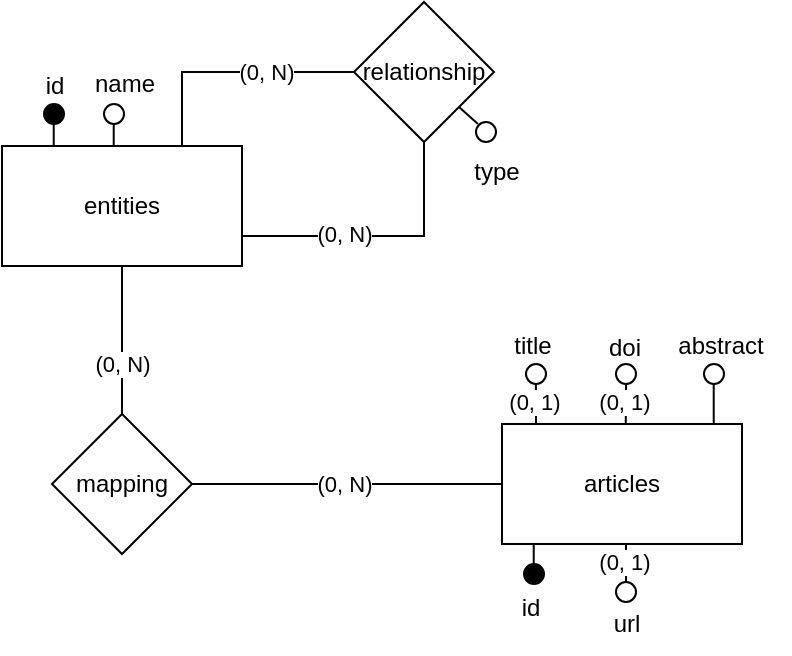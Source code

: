 <mxfile version="26.1.2">
  <diagram name="Pagina-1" id="vPcN0hnayy_FRFj_nkMS">
    <mxGraphModel dx="733" dy="390" grid="1" gridSize="10" guides="1" tooltips="1" connect="1" arrows="1" fold="1" page="1" pageScale="1" pageWidth="1169" pageHeight="827" math="0" shadow="0">
      <root>
        <mxCell id="0" />
        <mxCell id="1" parent="0" />
        <mxCell id="Na22EOA5AiIz2a0cMDEV-14" style="edgeStyle=orthogonalEdgeStyle;rounded=0;orthogonalLoop=1;jettySize=auto;html=1;exitX=0.5;exitY=1;exitDx=0;exitDy=0;entryX=0.5;entryY=0;entryDx=0;entryDy=0;strokeColor=default;align=center;verticalAlign=middle;fontFamily=Helvetica;fontSize=11;fontColor=default;labelBackgroundColor=default;startFill=0;endArrow=none;" parent="1" source="Na22EOA5AiIz2a0cMDEV-1" target="Na22EOA5AiIz2a0cMDEV-5" edge="1">
          <mxGeometry relative="1" as="geometry" />
        </mxCell>
        <mxCell id="Na22EOA5AiIz2a0cMDEV-17" value="(0, N)" style="edgeLabel;html=1;align=center;verticalAlign=middle;resizable=0;points=[];" parent="Na22EOA5AiIz2a0cMDEV-14" vertex="1" connectable="0">
          <mxGeometry x="0.306" relative="1" as="geometry">
            <mxPoint as="offset" />
          </mxGeometry>
        </mxCell>
        <mxCell id="Zt1EHSIGMDrtBei7KwL_-3" style="edgeStyle=orthogonalEdgeStyle;rounded=0;orthogonalLoop=1;jettySize=auto;html=1;exitX=0.75;exitY=0;exitDx=0;exitDy=0;entryX=0;entryY=0.5;entryDx=0;entryDy=0;endArrow=none;startFill=0;" parent="1" source="Na22EOA5AiIz2a0cMDEV-1" target="Zt1EHSIGMDrtBei7KwL_-2" edge="1">
          <mxGeometry relative="1" as="geometry" />
        </mxCell>
        <mxCell id="Zt1EHSIGMDrtBei7KwL_-11" value="(0, N)" style="edgeLabel;html=1;align=center;verticalAlign=middle;resizable=0;points=[];" parent="Zt1EHSIGMDrtBei7KwL_-3" vertex="1" connectable="0">
          <mxGeometry x="0.281" relative="1" as="geometry">
            <mxPoint as="offset" />
          </mxGeometry>
        </mxCell>
        <mxCell id="Na22EOA5AiIz2a0cMDEV-1" value="entities" style="rounded=0;whiteSpace=wrap;html=1;" parent="1" vertex="1">
          <mxGeometry x="160" y="131" width="120" height="60" as="geometry" />
        </mxCell>
        <mxCell id="Na22EOA5AiIz2a0cMDEV-15" style="edgeStyle=orthogonalEdgeStyle;rounded=0;orthogonalLoop=1;jettySize=auto;html=1;exitX=1;exitY=0.5;exitDx=0;exitDy=0;entryX=0;entryY=0.5;entryDx=0;entryDy=0;strokeColor=default;align=center;verticalAlign=middle;fontFamily=Helvetica;fontSize=11;fontColor=default;labelBackgroundColor=default;startFill=0;endArrow=none;" parent="1" source="Na22EOA5AiIz2a0cMDEV-5" target="Na22EOA5AiIz2a0cMDEV-6" edge="1">
          <mxGeometry relative="1" as="geometry" />
        </mxCell>
        <mxCell id="Na22EOA5AiIz2a0cMDEV-16" value="(0, N)" style="edgeLabel;html=1;align=center;verticalAlign=middle;resizable=0;points=[];" parent="Na22EOA5AiIz2a0cMDEV-15" vertex="1" connectable="0">
          <mxGeometry x="-0.023" y="-1" relative="1" as="geometry">
            <mxPoint y="-1" as="offset" />
          </mxGeometry>
        </mxCell>
        <mxCell id="Na22EOA5AiIz2a0cMDEV-5" value="mapping" style="rhombus;whiteSpace=wrap;html=1;" parent="1" vertex="1">
          <mxGeometry x="185" y="265" width="70" height="70" as="geometry" />
        </mxCell>
        <mxCell id="Na22EOA5AiIz2a0cMDEV-6" value="articles" style="rounded=0;whiteSpace=wrap;html=1;" parent="1" vertex="1">
          <mxGeometry x="410" y="270" width="120" height="60" as="geometry" />
        </mxCell>
        <mxCell id="Na22EOA5AiIz2a0cMDEV-41" style="edgeStyle=orthogonalEdgeStyle;rounded=0;orthogonalLoop=1;jettySize=auto;html=1;exitX=0.25;exitY=0;exitDx=0;exitDy=0;strokeWidth=1;endArrow=none;startFill=0;curved=0;" parent="1" edge="1">
          <mxGeometry relative="1" as="geometry">
            <mxPoint x="215.86" y="120" as="targetPoint" />
            <mxPoint x="215.86" y="131" as="sourcePoint" />
          </mxGeometry>
        </mxCell>
        <mxCell id="Na22EOA5AiIz2a0cMDEV-42" value="" style="ellipse;whiteSpace=wrap;html=1;aspect=fixed;" parent="1" vertex="1">
          <mxGeometry x="211" y="110" width="10" height="10" as="geometry" />
        </mxCell>
        <mxCell id="Na22EOA5AiIz2a0cMDEV-43" style="edgeStyle=orthogonalEdgeStyle;rounded=0;orthogonalLoop=1;jettySize=auto;html=1;exitX=0.25;exitY=0;exitDx=0;exitDy=0;strokeWidth=1;endArrow=none;startFill=0;curved=0;" parent="1" edge="1">
          <mxGeometry relative="1" as="geometry">
            <mxPoint x="185.86" y="120" as="targetPoint" />
            <mxPoint x="185.86" y="131" as="sourcePoint" />
          </mxGeometry>
        </mxCell>
        <mxCell id="Na22EOA5AiIz2a0cMDEV-44" value="" style="ellipse;whiteSpace=wrap;html=1;aspect=fixed;fillColor=#000000;" parent="1" vertex="1">
          <mxGeometry x="181" y="110" width="10" height="10" as="geometry" />
        </mxCell>
        <mxCell id="Na22EOA5AiIz2a0cMDEV-45" style="edgeStyle=orthogonalEdgeStyle;rounded=0;orthogonalLoop=1;jettySize=auto;html=1;exitX=0.25;exitY=0;exitDx=0;exitDy=0;strokeWidth=1;endArrow=none;startFill=0;curved=0;" parent="1" edge="1">
          <mxGeometry relative="1" as="geometry">
            <mxPoint x="472" y="250" as="targetPoint" />
            <mxPoint x="471.88" y="270" as="sourcePoint" />
          </mxGeometry>
        </mxCell>
        <mxCell id="Na22EOA5AiIz2a0cMDEV-46" value="" style="ellipse;whiteSpace=wrap;html=1;aspect=fixed;" parent="1" vertex="1">
          <mxGeometry x="467" y="240" width="10" height="10" as="geometry" />
        </mxCell>
        <mxCell id="Na22EOA5AiIz2a0cMDEV-47" style="edgeStyle=orthogonalEdgeStyle;rounded=0;orthogonalLoop=1;jettySize=auto;html=1;strokeWidth=1;endArrow=none;startFill=0;curved=0;" parent="1" edge="1">
          <mxGeometry relative="1" as="geometry">
            <mxPoint x="426.95" y="250" as="targetPoint" />
            <mxPoint x="427" y="270" as="sourcePoint" />
          </mxGeometry>
        </mxCell>
        <mxCell id="Na22EOA5AiIz2a0cMDEV-48" value="" style="ellipse;whiteSpace=wrap;html=1;aspect=fixed;" parent="1" vertex="1">
          <mxGeometry x="422" y="240" width="10" height="10" as="geometry" />
        </mxCell>
        <mxCell id="Na22EOA5AiIz2a0cMDEV-49" style="edgeStyle=orthogonalEdgeStyle;rounded=0;orthogonalLoop=1;jettySize=auto;html=1;exitX=0.25;exitY=0;exitDx=0;exitDy=0;strokeWidth=1;endArrow=none;startFill=0;curved=0;" parent="1" edge="1">
          <mxGeometry relative="1" as="geometry">
            <mxPoint x="515.86" y="250" as="targetPoint" />
            <mxPoint x="515.86" y="270" as="sourcePoint" />
          </mxGeometry>
        </mxCell>
        <mxCell id="Na22EOA5AiIz2a0cMDEV-50" value="" style="ellipse;whiteSpace=wrap;html=1;aspect=fixed;" parent="1" vertex="1">
          <mxGeometry x="511" y="240" width="10" height="10" as="geometry" />
        </mxCell>
        <mxCell id="Na22EOA5AiIz2a0cMDEV-53" style="edgeStyle=orthogonalEdgeStyle;rounded=0;orthogonalLoop=1;jettySize=auto;html=1;exitX=0.25;exitY=0;exitDx=0;exitDy=0;strokeWidth=1;endArrow=none;startFill=0;curved=0;" parent="1" edge="1">
          <mxGeometry relative="1" as="geometry">
            <mxPoint x="425.86" y="330" as="targetPoint" />
            <mxPoint x="425.86" y="341" as="sourcePoint" />
          </mxGeometry>
        </mxCell>
        <mxCell id="Na22EOA5AiIz2a0cMDEV-54" value="" style="ellipse;whiteSpace=wrap;html=1;aspect=fixed;fillColor=#000000;" parent="1" vertex="1">
          <mxGeometry x="421" y="340" width="10" height="10" as="geometry" />
        </mxCell>
        <mxCell id="Na22EOA5AiIz2a0cMDEV-56" value="title" style="text;html=1;align=center;verticalAlign=middle;resizable=0;points=[];autosize=1;strokeColor=none;fillColor=none;" parent="1" vertex="1">
          <mxGeometry x="405" y="216" width="40" height="30" as="geometry" />
        </mxCell>
        <mxCell id="Na22EOA5AiIz2a0cMDEV-57" value="abstract" style="text;html=1;align=center;verticalAlign=middle;resizable=0;points=[];autosize=1;strokeColor=none;fillColor=none;" parent="1" vertex="1">
          <mxGeometry x="484" y="216" width="70" height="30" as="geometry" />
        </mxCell>
        <mxCell id="Na22EOA5AiIz2a0cMDEV-58" value="doi" style="text;html=1;align=center;verticalAlign=middle;resizable=0;points=[];autosize=1;strokeColor=none;fillColor=none;" parent="1" vertex="1">
          <mxGeometry x="451" y="217" width="40" height="30" as="geometry" />
        </mxCell>
        <mxCell id="Na22EOA5AiIz2a0cMDEV-59" style="edgeStyle=orthogonalEdgeStyle;rounded=0;orthogonalLoop=1;jettySize=auto;html=1;exitX=0.463;exitY=0.2;exitDx=0;exitDy=0;strokeWidth=1;endArrow=none;startFill=0;curved=0;exitPerimeter=0;" parent="1" edge="1">
          <mxGeometry relative="1" as="geometry">
            <mxPoint x="472" y="330" as="targetPoint" />
            <mxPoint x="474" y="350" as="sourcePoint" />
          </mxGeometry>
        </mxCell>
        <mxCell id="Na22EOA5AiIz2a0cMDEV-60" value="" style="ellipse;whiteSpace=wrap;html=1;aspect=fixed;" parent="1" vertex="1">
          <mxGeometry x="467" y="349" width="10" height="10" as="geometry" />
        </mxCell>
        <mxCell id="Na22EOA5AiIz2a0cMDEV-61" value="url" style="text;html=1;align=center;verticalAlign=middle;resizable=0;points=[];autosize=1;strokeColor=none;fillColor=none;" parent="1" vertex="1">
          <mxGeometry x="452" y="355" width="40" height="30" as="geometry" />
        </mxCell>
        <mxCell id="Na22EOA5AiIz2a0cMDEV-62" value="id" style="text;html=1;align=center;verticalAlign=middle;resizable=0;points=[];autosize=1;strokeColor=none;fillColor=none;" parent="1" vertex="1">
          <mxGeometry x="409" y="347" width="30" height="30" as="geometry" />
        </mxCell>
        <mxCell id="Na22EOA5AiIz2a0cMDEV-63" value="id" style="text;html=1;align=center;verticalAlign=middle;resizable=0;points=[];autosize=1;strokeColor=none;fillColor=none;" parent="1" vertex="1">
          <mxGeometry x="171" y="86" width="30" height="30" as="geometry" />
        </mxCell>
        <mxCell id="Na22EOA5AiIz2a0cMDEV-65" value="name" style="text;html=1;align=center;verticalAlign=middle;resizable=0;points=[];autosize=1;strokeColor=none;fillColor=none;" parent="1" vertex="1">
          <mxGeometry x="196" y="85" width="50" height="30" as="geometry" />
        </mxCell>
        <mxCell id="Zt1EHSIGMDrtBei7KwL_-4" style="edgeStyle=orthogonalEdgeStyle;rounded=0;orthogonalLoop=1;jettySize=auto;html=1;exitX=0.5;exitY=1;exitDx=0;exitDy=0;entryX=1;entryY=0.75;entryDx=0;entryDy=0;endArrow=none;startFill=0;" parent="1" source="Zt1EHSIGMDrtBei7KwL_-2" target="Na22EOA5AiIz2a0cMDEV-1" edge="1">
          <mxGeometry relative="1" as="geometry" />
        </mxCell>
        <mxCell id="Zt1EHSIGMDrtBei7KwL_-12" value="(0, N)" style="edgeLabel;html=1;align=center;verticalAlign=middle;resizable=0;points=[];" parent="Zt1EHSIGMDrtBei7KwL_-4" vertex="1" connectable="0">
          <mxGeometry x="0.263" y="-1" relative="1" as="geometry">
            <mxPoint as="offset" />
          </mxGeometry>
        </mxCell>
        <mxCell id="Zt1EHSIGMDrtBei7KwL_-8" style="rounded=0;orthogonalLoop=1;jettySize=auto;html=1;exitX=1;exitY=1;exitDx=0;exitDy=0;strokeColor=default;elbow=vertical;endArrow=none;startFill=0;startSize=6;jumpSize=6;entryX=1;entryY=1;entryDx=0;entryDy=0;sourcePerimeterSpacing=0;" parent="1" target="Zt1EHSIGMDrtBei7KwL_-2" edge="1">
          <mxGeometry relative="1" as="geometry">
            <mxPoint x="398" y="120" as="sourcePoint" />
          </mxGeometry>
        </mxCell>
        <mxCell id="Zt1EHSIGMDrtBei7KwL_-2" value="relationship" style="rhombus;whiteSpace=wrap;html=1;" parent="1" vertex="1">
          <mxGeometry x="336" y="59" width="70" height="70" as="geometry" />
        </mxCell>
        <mxCell id="Zt1EHSIGMDrtBei7KwL_-9" value="" style="ellipse;whiteSpace=wrap;html=1;aspect=fixed;" parent="1" vertex="1">
          <mxGeometry x="397" y="119" width="10" height="10" as="geometry" />
        </mxCell>
        <mxCell id="Zt1EHSIGMDrtBei7KwL_-10" value="type" style="text;html=1;align=center;verticalAlign=middle;resizable=0;points=[];autosize=1;strokeColor=none;fillColor=none;" parent="1" vertex="1">
          <mxGeometry x="382" y="129" width="50" height="30" as="geometry" />
        </mxCell>
        <mxCell id="SUk8of5fI4dA9A_3N8UR-2" value="(0, 1)" style="edgeLabel;html=1;align=center;verticalAlign=middle;resizable=0;points=[];" vertex="1" connectable="0" parent="1">
          <mxGeometry x="426" y="259" as="geometry" />
        </mxCell>
        <mxCell id="SUk8of5fI4dA9A_3N8UR-4" value="(0, 1)" style="edgeLabel;html=1;align=center;verticalAlign=middle;resizable=0;points=[];" vertex="1" connectable="0" parent="1">
          <mxGeometry x="471" y="339" as="geometry" />
        </mxCell>
        <mxCell id="SUk8of5fI4dA9A_3N8UR-5" value="(0, 1)" style="edgeLabel;html=1;align=center;verticalAlign=middle;resizable=0;points=[];" vertex="1" connectable="0" parent="1">
          <mxGeometry x="471" y="259" as="geometry" />
        </mxCell>
      </root>
    </mxGraphModel>
  </diagram>
</mxfile>
